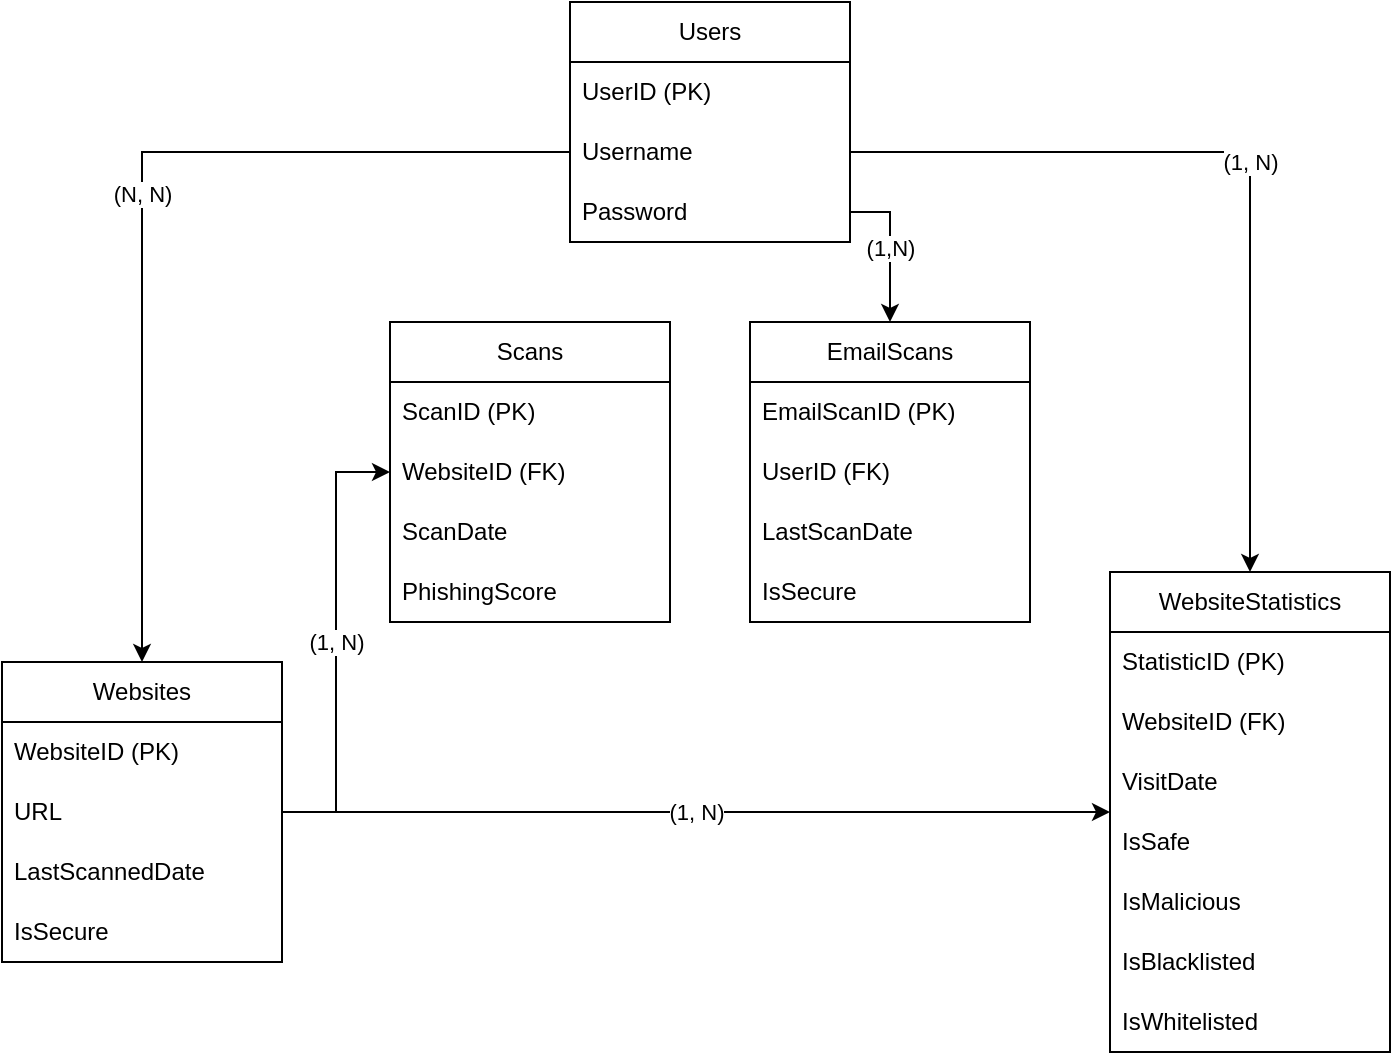 <mxfile version="22.1.1" type="github">
  <diagram name="Page-1" id="a6yojFAQg9A9Atek9N0o">
    <mxGraphModel dx="1235" dy="709" grid="1" gridSize="10" guides="1" tooltips="1" connect="1" arrows="1" fold="1" page="1" pageScale="1" pageWidth="827" pageHeight="1169" math="0" shadow="0">
      <root>
        <mxCell id="0" />
        <mxCell id="1" parent="0" />
        <mxCell id="v-zNRQizSjGnHSRIep8c-1" value="Users" style="swimlane;fontStyle=0;childLayout=stackLayout;horizontal=1;startSize=30;horizontalStack=0;resizeParent=1;resizeParentMax=0;resizeLast=0;collapsible=1;marginBottom=0;whiteSpace=wrap;html=1;" vertex="1" parent="1">
          <mxGeometry x="344" y="50" width="140" height="120" as="geometry" />
        </mxCell>
        <mxCell id="v-zNRQizSjGnHSRIep8c-2" value="UserID (PK)" style="text;strokeColor=none;fillColor=none;align=left;verticalAlign=middle;spacingLeft=4;spacingRight=4;overflow=hidden;points=[[0,0.5],[1,0.5]];portConstraint=eastwest;rotatable=0;whiteSpace=wrap;html=1;" vertex="1" parent="v-zNRQizSjGnHSRIep8c-1">
          <mxGeometry y="30" width="140" height="30" as="geometry" />
        </mxCell>
        <mxCell id="v-zNRQizSjGnHSRIep8c-3" value="Username" style="text;strokeColor=none;fillColor=none;align=left;verticalAlign=middle;spacingLeft=4;spacingRight=4;overflow=hidden;points=[[0,0.5],[1,0.5]];portConstraint=eastwest;rotatable=0;whiteSpace=wrap;html=1;" vertex="1" parent="v-zNRQizSjGnHSRIep8c-1">
          <mxGeometry y="60" width="140" height="30" as="geometry" />
        </mxCell>
        <mxCell id="v-zNRQizSjGnHSRIep8c-4" value="Password" style="text;strokeColor=none;fillColor=none;align=left;verticalAlign=middle;spacingLeft=4;spacingRight=4;overflow=hidden;points=[[0,0.5],[1,0.5]];portConstraint=eastwest;rotatable=0;whiteSpace=wrap;html=1;" vertex="1" parent="v-zNRQizSjGnHSRIep8c-1">
          <mxGeometry y="90" width="140" height="30" as="geometry" />
        </mxCell>
        <mxCell id="v-zNRQizSjGnHSRIep8c-5" value="Websites" style="swimlane;fontStyle=0;childLayout=stackLayout;horizontal=1;startSize=30;horizontalStack=0;resizeParent=1;resizeParentMax=0;resizeLast=0;collapsible=1;marginBottom=0;whiteSpace=wrap;html=1;" vertex="1" parent="1">
          <mxGeometry x="60" y="380" width="140" height="150" as="geometry">
            <mxRectangle x="250" y="210" width="90" height="30" as="alternateBounds" />
          </mxGeometry>
        </mxCell>
        <mxCell id="v-zNRQizSjGnHSRIep8c-6" value="WebsiteID (PK)" style="text;strokeColor=none;fillColor=none;align=left;verticalAlign=middle;spacingLeft=4;spacingRight=4;overflow=hidden;points=[[0,0.5],[1,0.5]];portConstraint=eastwest;rotatable=0;whiteSpace=wrap;html=1;" vertex="1" parent="v-zNRQizSjGnHSRIep8c-5">
          <mxGeometry y="30" width="140" height="30" as="geometry" />
        </mxCell>
        <mxCell id="v-zNRQizSjGnHSRIep8c-7" value="URL" style="text;strokeColor=none;fillColor=none;align=left;verticalAlign=middle;spacingLeft=4;spacingRight=4;overflow=hidden;points=[[0,0.5],[1,0.5]];portConstraint=eastwest;rotatable=0;whiteSpace=wrap;html=1;" vertex="1" parent="v-zNRQizSjGnHSRIep8c-5">
          <mxGeometry y="60" width="140" height="30" as="geometry" />
        </mxCell>
        <mxCell id="v-zNRQizSjGnHSRIep8c-8" value="LastScannedDate&lt;br&gt;" style="text;strokeColor=none;fillColor=none;align=left;verticalAlign=middle;spacingLeft=4;spacingRight=4;overflow=hidden;points=[[0,0.5],[1,0.5]];portConstraint=eastwest;rotatable=0;whiteSpace=wrap;html=1;" vertex="1" parent="v-zNRQizSjGnHSRIep8c-5">
          <mxGeometry y="90" width="140" height="30" as="geometry" />
        </mxCell>
        <mxCell id="v-zNRQizSjGnHSRIep8c-22" value="IsSecure" style="text;strokeColor=none;fillColor=none;align=left;verticalAlign=middle;spacingLeft=4;spacingRight=4;overflow=hidden;points=[[0,0.5],[1,0.5]];portConstraint=eastwest;rotatable=0;whiteSpace=wrap;html=1;" vertex="1" parent="v-zNRQizSjGnHSRIep8c-5">
          <mxGeometry y="120" width="140" height="30" as="geometry" />
        </mxCell>
        <mxCell id="v-zNRQizSjGnHSRIep8c-9" value="Scans" style="swimlane;fontStyle=0;childLayout=stackLayout;horizontal=1;startSize=30;horizontalStack=0;resizeParent=1;resizeParentMax=0;resizeLast=0;collapsible=1;marginBottom=0;whiteSpace=wrap;html=1;" vertex="1" parent="1">
          <mxGeometry x="254" y="210" width="140" height="150" as="geometry" />
        </mxCell>
        <mxCell id="v-zNRQizSjGnHSRIep8c-10" value="ScanID (PK)" style="text;strokeColor=none;fillColor=none;align=left;verticalAlign=middle;spacingLeft=4;spacingRight=4;overflow=hidden;points=[[0,0.5],[1,0.5]];portConstraint=eastwest;rotatable=0;whiteSpace=wrap;html=1;" vertex="1" parent="v-zNRQizSjGnHSRIep8c-9">
          <mxGeometry y="30" width="140" height="30" as="geometry" />
        </mxCell>
        <mxCell id="v-zNRQizSjGnHSRIep8c-11" value="WebsiteID (FK)" style="text;strokeColor=none;fillColor=none;align=left;verticalAlign=middle;spacingLeft=4;spacingRight=4;overflow=hidden;points=[[0,0.5],[1,0.5]];portConstraint=eastwest;rotatable=0;whiteSpace=wrap;html=1;" vertex="1" parent="v-zNRQizSjGnHSRIep8c-9">
          <mxGeometry y="60" width="140" height="30" as="geometry" />
        </mxCell>
        <mxCell id="v-zNRQizSjGnHSRIep8c-12" value="ScanDate" style="text;strokeColor=none;fillColor=none;align=left;verticalAlign=middle;spacingLeft=4;spacingRight=4;overflow=hidden;points=[[0,0.5],[1,0.5]];portConstraint=eastwest;rotatable=0;whiteSpace=wrap;html=1;" vertex="1" parent="v-zNRQizSjGnHSRIep8c-9">
          <mxGeometry y="90" width="140" height="30" as="geometry" />
        </mxCell>
        <mxCell id="v-zNRQizSjGnHSRIep8c-23" value="PhishingScore" style="text;strokeColor=none;fillColor=none;align=left;verticalAlign=middle;spacingLeft=4;spacingRight=4;overflow=hidden;points=[[0,0.5],[1,0.5]];portConstraint=eastwest;rotatable=0;whiteSpace=wrap;html=1;" vertex="1" parent="v-zNRQizSjGnHSRIep8c-9">
          <mxGeometry y="120" width="140" height="30" as="geometry" />
        </mxCell>
        <mxCell id="v-zNRQizSjGnHSRIep8c-13" value="EmailScans" style="swimlane;fontStyle=0;childLayout=stackLayout;horizontal=1;startSize=30;horizontalStack=0;resizeParent=1;resizeParentMax=0;resizeLast=0;collapsible=1;marginBottom=0;whiteSpace=wrap;html=1;" vertex="1" parent="1">
          <mxGeometry x="434" y="210" width="140" height="150" as="geometry" />
        </mxCell>
        <mxCell id="v-zNRQizSjGnHSRIep8c-14" value="EmailScanID&amp;nbsp;(PK)" style="text;strokeColor=none;fillColor=none;align=left;verticalAlign=middle;spacingLeft=4;spacingRight=4;overflow=hidden;points=[[0,0.5],[1,0.5]];portConstraint=eastwest;rotatable=0;whiteSpace=wrap;html=1;" vertex="1" parent="v-zNRQizSjGnHSRIep8c-13">
          <mxGeometry y="30" width="140" height="30" as="geometry" />
        </mxCell>
        <mxCell id="v-zNRQizSjGnHSRIep8c-15" value="UserID (FK)" style="text;strokeColor=none;fillColor=none;align=left;verticalAlign=middle;spacingLeft=4;spacingRight=4;overflow=hidden;points=[[0,0.5],[1,0.5]];portConstraint=eastwest;rotatable=0;whiteSpace=wrap;html=1;" vertex="1" parent="v-zNRQizSjGnHSRIep8c-13">
          <mxGeometry y="60" width="140" height="30" as="geometry" />
        </mxCell>
        <mxCell id="v-zNRQizSjGnHSRIep8c-16" value="LastScanDate" style="text;strokeColor=none;fillColor=none;align=left;verticalAlign=middle;spacingLeft=4;spacingRight=4;overflow=hidden;points=[[0,0.5],[1,0.5]];portConstraint=eastwest;rotatable=0;whiteSpace=wrap;html=1;" vertex="1" parent="v-zNRQizSjGnHSRIep8c-13">
          <mxGeometry y="90" width="140" height="30" as="geometry" />
        </mxCell>
        <mxCell id="v-zNRQizSjGnHSRIep8c-24" value="IsSecure" style="text;strokeColor=none;fillColor=none;align=left;verticalAlign=middle;spacingLeft=4;spacingRight=4;overflow=hidden;points=[[0,0.5],[1,0.5]];portConstraint=eastwest;rotatable=0;whiteSpace=wrap;html=1;" vertex="1" parent="v-zNRQizSjGnHSRIep8c-13">
          <mxGeometry y="120" width="140" height="30" as="geometry" />
        </mxCell>
        <mxCell id="v-zNRQizSjGnHSRIep8c-17" value="WebsiteStatistics" style="swimlane;fontStyle=0;childLayout=stackLayout;horizontal=1;startSize=30;horizontalStack=0;resizeParent=1;resizeParentMax=0;resizeLast=0;collapsible=1;marginBottom=0;whiteSpace=wrap;html=1;" vertex="1" parent="1">
          <mxGeometry x="614" y="335" width="140" height="240" as="geometry" />
        </mxCell>
        <mxCell id="v-zNRQizSjGnHSRIep8c-18" value="StatisticID&amp;nbsp;(PK)" style="text;strokeColor=none;fillColor=none;align=left;verticalAlign=middle;spacingLeft=4;spacingRight=4;overflow=hidden;points=[[0,0.5],[1,0.5]];portConstraint=eastwest;rotatable=0;whiteSpace=wrap;html=1;" vertex="1" parent="v-zNRQizSjGnHSRIep8c-17">
          <mxGeometry y="30" width="140" height="30" as="geometry" />
        </mxCell>
        <mxCell id="v-zNRQizSjGnHSRIep8c-19" value="WebsiteID (FK)" style="text;strokeColor=none;fillColor=none;align=left;verticalAlign=middle;spacingLeft=4;spacingRight=4;overflow=hidden;points=[[0,0.5],[1,0.5]];portConstraint=eastwest;rotatable=0;whiteSpace=wrap;html=1;" vertex="1" parent="v-zNRQizSjGnHSRIep8c-17">
          <mxGeometry y="60" width="140" height="30" as="geometry" />
        </mxCell>
        <mxCell id="v-zNRQizSjGnHSRIep8c-20" value="VisitDate" style="text;strokeColor=none;fillColor=none;align=left;verticalAlign=middle;spacingLeft=4;spacingRight=4;overflow=hidden;points=[[0,0.5],[1,0.5]];portConstraint=eastwest;rotatable=0;whiteSpace=wrap;html=1;" vertex="1" parent="v-zNRQizSjGnHSRIep8c-17">
          <mxGeometry y="90" width="140" height="30" as="geometry" />
        </mxCell>
        <mxCell id="v-zNRQizSjGnHSRIep8c-25" value="IsSafe" style="text;strokeColor=none;fillColor=none;align=left;verticalAlign=middle;spacingLeft=4;spacingRight=4;overflow=hidden;points=[[0,0.5],[1,0.5]];portConstraint=eastwest;rotatable=0;whiteSpace=wrap;html=1;" vertex="1" parent="v-zNRQizSjGnHSRIep8c-17">
          <mxGeometry y="120" width="140" height="30" as="geometry" />
        </mxCell>
        <mxCell id="v-zNRQizSjGnHSRIep8c-26" value="IsMalicious" style="text;strokeColor=none;fillColor=none;align=left;verticalAlign=middle;spacingLeft=4;spacingRight=4;overflow=hidden;points=[[0,0.5],[1,0.5]];portConstraint=eastwest;rotatable=0;whiteSpace=wrap;html=1;" vertex="1" parent="v-zNRQizSjGnHSRIep8c-17">
          <mxGeometry y="150" width="140" height="30" as="geometry" />
        </mxCell>
        <mxCell id="v-zNRQizSjGnHSRIep8c-27" value="IsBlacklisted" style="text;strokeColor=none;fillColor=none;align=left;verticalAlign=middle;spacingLeft=4;spacingRight=4;overflow=hidden;points=[[0,0.5],[1,0.5]];portConstraint=eastwest;rotatable=0;whiteSpace=wrap;html=1;" vertex="1" parent="v-zNRQizSjGnHSRIep8c-17">
          <mxGeometry y="180" width="140" height="30" as="geometry" />
        </mxCell>
        <mxCell id="v-zNRQizSjGnHSRIep8c-28" value="IsWhitelisted" style="text;strokeColor=none;fillColor=none;align=left;verticalAlign=middle;spacingLeft=4;spacingRight=4;overflow=hidden;points=[[0,0.5],[1,0.5]];portConstraint=eastwest;rotatable=0;whiteSpace=wrap;html=1;" vertex="1" parent="v-zNRQizSjGnHSRIep8c-17">
          <mxGeometry y="210" width="140" height="30" as="geometry" />
        </mxCell>
        <mxCell id="v-zNRQizSjGnHSRIep8c-29" value="(1,N)" style="edgeStyle=orthogonalEdgeStyle;rounded=0;orthogonalLoop=1;jettySize=auto;html=1;entryX=0.5;entryY=0;entryDx=0;entryDy=0;" edge="1" parent="1" source="v-zNRQizSjGnHSRIep8c-4" target="v-zNRQizSjGnHSRIep8c-13">
          <mxGeometry relative="1" as="geometry" />
        </mxCell>
        <mxCell id="v-zNRQizSjGnHSRIep8c-30" value="(1, N)" style="edgeStyle=orthogonalEdgeStyle;rounded=0;orthogonalLoop=1;jettySize=auto;html=1;entryX=0;entryY=0.5;entryDx=0;entryDy=0;" edge="1" parent="1" source="v-zNRQizSjGnHSRIep8c-7" target="v-zNRQizSjGnHSRIep8c-11">
          <mxGeometry relative="1" as="geometry" />
        </mxCell>
        <mxCell id="v-zNRQizSjGnHSRIep8c-31" value="(1, N)" style="edgeStyle=orthogonalEdgeStyle;rounded=0;orthogonalLoop=1;jettySize=auto;html=1;" edge="1" parent="1" source="v-zNRQizSjGnHSRIep8c-7" target="v-zNRQizSjGnHSRIep8c-17">
          <mxGeometry relative="1" as="geometry" />
        </mxCell>
        <mxCell id="v-zNRQizSjGnHSRIep8c-32" value="(N, N)" style="edgeStyle=orthogonalEdgeStyle;rounded=0;orthogonalLoop=1;jettySize=auto;html=1;" edge="1" parent="1" source="v-zNRQizSjGnHSRIep8c-3" target="v-zNRQizSjGnHSRIep8c-5">
          <mxGeometry relative="1" as="geometry" />
        </mxCell>
        <mxCell id="v-zNRQizSjGnHSRIep8c-33" value="(1, N)" style="edgeStyle=orthogonalEdgeStyle;rounded=0;orthogonalLoop=1;jettySize=auto;html=1;" edge="1" parent="1" source="v-zNRQizSjGnHSRIep8c-3" target="v-zNRQizSjGnHSRIep8c-17">
          <mxGeometry relative="1" as="geometry" />
        </mxCell>
      </root>
    </mxGraphModel>
  </diagram>
</mxfile>
